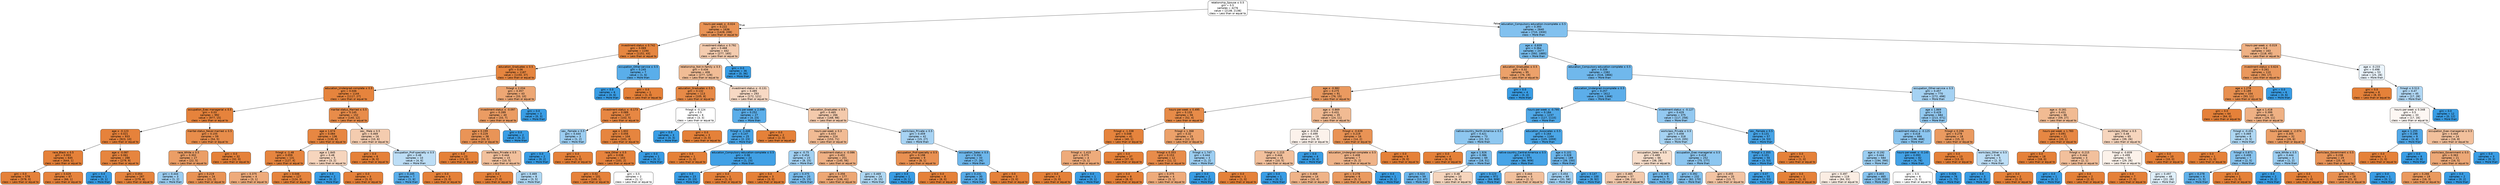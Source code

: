 digraph Tree {
node [shape=box, style="filled, rounded", color="black", fontname=helvetica] ;
edge [fontname=helvetica] ;
0 [label=<relationship_Spouse &le; 0.5<br/>gini = 0.5<br/>samples = 4276<br/>value = [2138, 2138]<br/>class = Less than or equal to>, fillcolor="#e5813900"] ;
1 [label=<hours-per-week &le; -0.024<br/>gini = 0.222<br/>samples = 1636<br/>value = [1428, 208]<br/>class = Less than or equal to>, fillcolor="#e58139da"] ;
0 -> 1 [labeldistance=2.5, labelangle=45, headlabel="True"] ;
2 [label=<investment-status &le; 0.742<br/>gini = 0.069<br/>samples = 1194<br/>value = [1151, 43]<br/>class = Less than or equal to>, fillcolor="#e58139f5"] ;
1 -> 2 ;
3 [label=<education_Graduates &le; 0.5<br/>gini = 0.06<br/>samples = 1187<br/>value = [1150, 37]<br/>class = Less than or equal to>, fillcolor="#e58139f7"] ;
2 -> 3 ;
4 [label=<education_Undergrad-complete &le; 0.5<br/>gini = 0.046<br/>samples = 1144<br/>value = [1117, 27]<br/>class = Less than or equal to>, fillcolor="#e58139f9"] ;
3 -> 4 ;
5 [label=<occupation_Exec-managerial &le; 0.5<br/>gini = 0.03<br/>samples = 992<br/>value = [977, 15]<br/>class = Less than or equal to>, fillcolor="#e58139fb"] ;
4 -> 5 ;
6 [label=<age &le; -0.123<br/>gini = 0.021<br/>samples = 933<br/>value = [923, 10]<br/>class = Less than or equal to>, fillcolor="#e58139fc"] ;
5 -> 6 ;
7 [label=<race_Black &le; 0.5<br/>gini = 0.003<br/>samples = 645<br/>value = [644, 1]<br/>class = Less than or equal to>, fillcolor="#e58139ff"] ;
6 -> 7 ;
8 [label=<gini = 0.0<br/>samples = 578<br/>value = [578, 0]<br/>class = Less than or equal to>, fillcolor="#e58139ff"] ;
7 -> 8 ;
9 [label=<gini = 0.029<br/>samples = 67<br/>value = [66, 1]<br/>class = Less than or equal to>, fillcolor="#e58139fb"] ;
7 -> 9 ;
10 [label=<age &le; -0.087<br/>gini = 0.061<br/>samples = 288<br/>value = [279, 9]<br/>class = Less than or equal to>, fillcolor="#e58139f7"] ;
6 -> 10 ;
11 [label=<gini = 0.0<br/>samples = 1<br/>value = [0, 1]<br/>class = More than>, fillcolor="#399de5ff"] ;
10 -> 11 ;
12 [label=<gini = 0.054<br/>samples = 287<br/>value = [279, 8]<br/>class = Less than or equal to>, fillcolor="#e58139f8"] ;
10 -> 12 ;
13 [label=<marital-status_Never-married &le; 0.5<br/>gini = 0.155<br/>samples = 59<br/>value = [54, 5]<br/>class = Less than or equal to>, fillcolor="#e58139e7"] ;
5 -> 13 ;
14 [label=<race_White &le; 0.5<br/>gini = 0.302<br/>samples = 27<br/>value = [22, 5]<br/>class = Less than or equal to>, fillcolor="#e58139c5"] ;
13 -> 14 ;
15 [label=<gini = 0.444<br/>samples = 3<br/>value = [1, 2]<br/>class = More than>, fillcolor="#399de57f"] ;
14 -> 15 ;
16 [label=<gini = 0.219<br/>samples = 24<br/>value = [21, 3]<br/>class = Less than or equal to>, fillcolor="#e58139db"] ;
14 -> 16 ;
17 [label=<gini = 0.0<br/>samples = 32<br/>value = [32, 0]<br/>class = Less than or equal to>, fillcolor="#e58139ff"] ;
13 -> 17 ;
18 [label=<marital-status_Married &le; 0.5<br/>gini = 0.145<br/>samples = 152<br/>value = [140, 12]<br/>class = Less than or equal to>, fillcolor="#e58139e9"] ;
4 -> 18 ;
19 [label=<age &le; 1.674<br/>gini = 0.084<br/>samples = 136<br/>value = [130, 6]<br/>class = Less than or equal to>, fillcolor="#e58139f3"] ;
18 -> 19 ;
20 [label=<fnlwgt &le; -1.48<br/>gini = 0.059<br/>samples = 131<br/>value = [127, 4]<br/>class = Less than or equal to>, fillcolor="#e58139f7"] ;
19 -> 20 ;
21 [label=<gini = 0.375<br/>samples = 4<br/>value = [3, 1]<br/>class = Less than or equal to>, fillcolor="#e58139aa"] ;
20 -> 21 ;
22 [label=<gini = 0.046<br/>samples = 127<br/>value = [124, 3]<br/>class = Less than or equal to>, fillcolor="#e58139f9"] ;
20 -> 22 ;
23 [label=<age &le; 1.845<br/>gini = 0.48<br/>samples = 5<br/>value = [3, 2]<br/>class = Less than or equal to>, fillcolor="#e5813955"] ;
19 -> 23 ;
24 [label=<gini = 0.0<br/>samples = 2<br/>value = [0, 2]<br/>class = More than>, fillcolor="#399de5ff"] ;
23 -> 24 ;
25 [label=<gini = 0.0<br/>samples = 3<br/>value = [3, 0]<br/>class = Less than or equal to>, fillcolor="#e58139ff"] ;
23 -> 25 ;
26 [label=<sex_ Male &le; 0.5<br/>gini = 0.469<br/>samples = 16<br/>value = [10, 6]<br/>class = Less than or equal to>, fillcolor="#e5813966"] ;
18 -> 26 ;
27 [label=<gini = 0.0<br/>samples = 6<br/>value = [6, 0]<br/>class = Less than or equal to>, fillcolor="#e58139ff"] ;
26 -> 27 ;
28 [label=<occupation_Prof-specialty &le; 0.5<br/>gini = 0.48<br/>samples = 10<br/>value = [4, 6]<br/>class = More than>, fillcolor="#399de555"] ;
26 -> 28 ;
29 [label=<gini = 0.245<br/>samples = 7<br/>value = [1, 6]<br/>class = More than>, fillcolor="#399de5d4"] ;
28 -> 29 ;
30 [label=<gini = 0.0<br/>samples = 3<br/>value = [3, 0]<br/>class = Less than or equal to>, fillcolor="#e58139ff"] ;
28 -> 30 ;
31 [label=<fnlwgt &le; 2.034<br/>gini = 0.357<br/>samples = 43<br/>value = [33, 10]<br/>class = Less than or equal to>, fillcolor="#e58139b2"] ;
3 -> 31 ;
32 [label=<investment-status &le; -0.097<br/>gini = 0.289<br/>samples = 40<br/>value = [33, 7]<br/>class = Less than or equal to>, fillcolor="#e58139c9"] ;
31 -> 32 ;
33 [label=<age &le; 0.199<br/>gini = 0.229<br/>samples = 38<br/>value = [33, 5]<br/>class = Less than or equal to>, fillcolor="#e58139d8"] ;
32 -> 33 ;
34 [label=<gini = 0.0<br/>samples = 23<br/>value = [23, 0]<br/>class = Less than or equal to>, fillcolor="#e58139ff"] ;
33 -> 34 ;
35 [label=<workclass_Private &le; 0.5<br/>gini = 0.444<br/>samples = 15<br/>value = [10, 5]<br/>class = Less than or equal to>, fillcolor="#e581397f"] ;
33 -> 35 ;
36 [label=<gini = 0.0<br/>samples = 7<br/>value = [7, 0]<br/>class = Less than or equal to>, fillcolor="#e58139ff"] ;
35 -> 36 ;
37 [label=<gini = 0.469<br/>samples = 8<br/>value = [3, 5]<br/>class = More than>, fillcolor="#399de566"] ;
35 -> 37 ;
38 [label=<gini = 0.0<br/>samples = 2<br/>value = [0, 2]<br/>class = More than>, fillcolor="#399de5ff"] ;
32 -> 38 ;
39 [label=<gini = 0.0<br/>samples = 3<br/>value = [0, 3]<br/>class = More than>, fillcolor="#399de5ff"] ;
31 -> 39 ;
40 [label=<occupation_Other-service &le; 0.5<br/>gini = 0.245<br/>samples = 7<br/>value = [1, 6]<br/>class = More than>, fillcolor="#399de5d4"] ;
2 -> 40 ;
41 [label=<gini = 0.0<br/>samples = 6<br/>value = [0, 6]<br/>class = More than>, fillcolor="#399de5ff"] ;
40 -> 41 ;
42 [label=<gini = 0.0<br/>samples = 1<br/>value = [1, 0]<br/>class = Less than or equal to>, fillcolor="#e58139ff"] ;
40 -> 42 ;
43 [label=<investment-status &le; 0.792<br/>gini = 0.468<br/>samples = 442<br/>value = [277, 165]<br/>class = Less than or equal to>, fillcolor="#e5813967"] ;
1 -> 43 ;
44 [label=<relationship_Not-in-family &le; 0.5<br/>gini = 0.434<br/>samples = 406<br/>value = [277, 129]<br/>class = Less than or equal to>, fillcolor="#e5813988"] ;
43 -> 44 ;
45 [label=<education_Graduates &le; 0.5<br/>gini = 0.132<br/>samples = 113<br/>value = [105, 8]<br/>class = Less than or equal to>, fillcolor="#e58139ec"] ;
44 -> 45 ;
46 [label=<investment-status &le; -0.173<br/>gini = 0.089<br/>samples = 107<br/>value = [102, 5]<br/>class = Less than or equal to>, fillcolor="#e58139f2"] ;
45 -> 46 ;
47 [label=<sex_ Female &le; 0.5<br/>gini = 0.444<br/>samples = 3<br/>value = [1, 2]<br/>class = More than>, fillcolor="#399de57f"] ;
46 -> 47 ;
48 [label=<gini = 0.0<br/>samples = 2<br/>value = [0, 2]<br/>class = More than>, fillcolor="#399de5ff"] ;
47 -> 48 ;
49 [label=<gini = 0.0<br/>samples = 1<br/>value = [1, 0]<br/>class = Less than or equal to>, fillcolor="#e58139ff"] ;
47 -> 49 ;
50 [label=<age &le; 1.602<br/>gini = 0.056<br/>samples = 104<br/>value = [101, 3]<br/>class = Less than or equal to>, fillcolor="#e58139f7"] ;
46 -> 50 ;
51 [label=<race_Other &le; 0.5<br/>gini = 0.038<br/>samples = 103<br/>value = [101, 2]<br/>class = Less than or equal to>, fillcolor="#e58139fa"] ;
50 -> 51 ;
52 [label=<gini = 0.02<br/>samples = 101<br/>value = [100, 1]<br/>class = Less than or equal to>, fillcolor="#e58139fc"] ;
51 -> 52 ;
53 [label=<gini = 0.5<br/>samples = 2<br/>value = [1, 1]<br/>class = Less than or equal to>, fillcolor="#e5813900"] ;
51 -> 53 ;
54 [label=<gini = 0.0<br/>samples = 1<br/>value = [0, 1]<br/>class = More than>, fillcolor="#399de5ff"] ;
50 -> 54 ;
55 [label=<fnlwgt &le; -0.124<br/>gini = 0.5<br/>samples = 6<br/>value = [3, 3]<br/>class = Less than or equal to>, fillcolor="#e5813900"] ;
45 -> 55 ;
56 [label=<gini = 0.0<br/>samples = 3<br/>value = [0, 3]<br/>class = More than>, fillcolor="#399de5ff"] ;
55 -> 56 ;
57 [label=<gini = 0.0<br/>samples = 3<br/>value = [3, 0]<br/>class = Less than or equal to>, fillcolor="#e58139ff"] ;
55 -> 57 ;
58 [label=<investment-status &le; -0.131<br/>gini = 0.485<br/>samples = 293<br/>value = [172, 121]<br/>class = Less than or equal to>, fillcolor="#e581394c"] ;
44 -> 58 ;
59 [label=<hours-per-week &le; 2.099<br/>gini = 0.252<br/>samples = 27<br/>value = [4, 23]<br/>class = More than>, fillcolor="#399de5d3"] ;
58 -> 59 ;
60 [label=<fnlwgt &le; -1.446<br/>gini = 0.147<br/>samples = 25<br/>value = [2, 23]<br/>class = More than>, fillcolor="#399de5e9"] ;
59 -> 60 ;
61 [label=<gini = 0.0<br/>samples = 1<br/>value = [1, 0]<br/>class = Less than or equal to>, fillcolor="#e58139ff"] ;
60 -> 61 ;
62 [label=<education_Compulsory-education-complete &le; 0.5<br/>gini = 0.08<br/>samples = 24<br/>value = [1, 23]<br/>class = More than>, fillcolor="#399de5f4"] ;
60 -> 62 ;
63 [label=<gini = 0.0<br/>samples = 23<br/>value = [0, 23]<br/>class = More than>, fillcolor="#399de5ff"] ;
62 -> 63 ;
64 [label=<gini = 0.0<br/>samples = 1<br/>value = [1, 0]<br/>class = Less than or equal to>, fillcolor="#e58139ff"] ;
62 -> 64 ;
65 [label=<gini = 0.0<br/>samples = 2<br/>value = [2, 0]<br/>class = Less than or equal to>, fillcolor="#e58139ff"] ;
59 -> 65 ;
66 [label=<education_Graduates &le; 0.5<br/>gini = 0.465<br/>samples = 266<br/>value = [168, 98]<br/>class = Less than or equal to>, fillcolor="#e581396a"] ;
58 -> 66 ;
67 [label=<hours-per-week &le; 0.3<br/>gini = 0.433<br/>samples = 224<br/>value = [153, 71]<br/>class = Less than or equal to>, fillcolor="#e5813989"] ;
66 -> 67 ;
68 [label=<age &le; -0.75<br/>gini = 0.454<br/>samples = 23<br/>value = [8, 15]<br/>class = More than>, fillcolor="#399de577"] ;
67 -> 68 ;
69 [label=<gini = 0.0<br/>samples = 3<br/>value = [3, 0]<br/>class = Less than or equal to>, fillcolor="#e58139ff"] ;
68 -> 69 ;
70 [label=<gini = 0.375<br/>samples = 20<br/>value = [5, 15]<br/>class = More than>, fillcolor="#399de5aa"] ;
68 -> 70 ;
71 [label=<investment-status &le; -0.086<br/>gini = 0.402<br/>samples = 201<br/>value = [145, 56]<br/>class = Less than or equal to>, fillcolor="#e581399d"] ;
67 -> 71 ;
72 [label=<gini = 0.356<br/>samples = 177<br/>value = [136, 41]<br/>class = Less than or equal to>, fillcolor="#e58139b2"] ;
71 -> 72 ;
73 [label=<gini = 0.469<br/>samples = 24<br/>value = [9, 15]<br/>class = More than>, fillcolor="#399de566"] ;
71 -> 73 ;
74 [label=<workclass_Private &le; 0.5<br/>gini = 0.459<br/>samples = 42<br/>value = [15, 27]<br/>class = More than>, fillcolor="#399de571"] ;
66 -> 74 ;
75 [label=<occupation_Prof-specialty &le; 0.5<br/>gini = 0.198<br/>samples = 9<br/>value = [8, 1]<br/>class = Less than or equal to>, fillcolor="#e58139df"] ;
74 -> 75 ;
76 [label=<gini = 0.0<br/>samples = 1<br/>value = [0, 1]<br/>class = More than>, fillcolor="#399de5ff"] ;
75 -> 76 ;
77 [label=<gini = 0.0<br/>samples = 8<br/>value = [8, 0]<br/>class = Less than or equal to>, fillcolor="#e58139ff"] ;
75 -> 77 ;
78 [label=<occupation_Sales &le; 0.5<br/>gini = 0.334<br/>samples = 33<br/>value = [7, 26]<br/>class = More than>, fillcolor="#399de5ba"] ;
74 -> 78 ;
79 [label=<gini = 0.231<br/>samples = 30<br/>value = [4, 26]<br/>class = More than>, fillcolor="#399de5d8"] ;
78 -> 79 ;
80 [label=<gini = 0.0<br/>samples = 3<br/>value = [3, 0]<br/>class = Less than or equal to>, fillcolor="#e58139ff"] ;
78 -> 80 ;
81 [label=<gini = 0.0<br/>samples = 36<br/>value = [0, 36]<br/>class = More than>, fillcolor="#399de5ff"] ;
43 -> 81 ;
82 [label=<education_Compulsory-education-incomplete &le; 0.5<br/>gini = 0.393<br/>samples = 2640<br/>value = [710, 1930]<br/>class = More than>, fillcolor="#399de5a1"] ;
0 -> 82 [labeldistance=2.5, labelangle=-45, headlabel="False"] ;
83 [label=<age &le; -0.839<br/>gini = 0.364<br/>samples = 2477<br/>value = [592, 1885]<br/>class = More than>, fillcolor="#399de5af"] ;
82 -> 83 ;
84 [label=<education_Graduates &le; 0.5<br/>gini = 0.32<br/>samples = 95<br/>value = [76, 19]<br/>class = Less than or equal to>, fillcolor="#e58139bf"] ;
83 -> 84 ;
85 [label=<age &le; -0.982<br/>gini = 0.275<br/>samples = 91<br/>value = [76, 15]<br/>class = Less than or equal to>, fillcolor="#e58139cd"] ;
84 -> 85 ;
86 [label=<hours-per-week &le; 0.495<br/>gini = 0.133<br/>samples = 56<br/>value = [52, 4]<br/>class = Less than or equal to>, fillcolor="#e58139eb"] ;
85 -> 86 ;
87 [label=<fnlwgt &le; -1.338<br/>gini = 0.048<br/>samples = 41<br/>value = [40, 1]<br/>class = Less than or equal to>, fillcolor="#e58139f9"] ;
86 -> 87 ;
88 [label=<fnlwgt &le; -1.415<br/>gini = 0.375<br/>samples = 4<br/>value = [3, 1]<br/>class = Less than or equal to>, fillcolor="#e58139aa"] ;
87 -> 88 ;
89 [label=<gini = 0.0<br/>samples = 3<br/>value = [3, 0]<br/>class = Less than or equal to>, fillcolor="#e58139ff"] ;
88 -> 89 ;
90 [label=<gini = 0.0<br/>samples = 1<br/>value = [0, 1]<br/>class = More than>, fillcolor="#399de5ff"] ;
88 -> 90 ;
91 [label=<gini = 0.0<br/>samples = 37<br/>value = [37, 0]<br/>class = Less than or equal to>, fillcolor="#e58139ff"] ;
87 -> 91 ;
92 [label=<fnlwgt &le; 1.368<br/>gini = 0.32<br/>samples = 15<br/>value = [12, 3]<br/>class = Less than or equal to>, fillcolor="#e58139bf"] ;
86 -> 92 ;
93 [label=<fnlwgt &le; 0.353<br/>gini = 0.153<br/>samples = 12<br/>value = [11, 1]<br/>class = Less than or equal to>, fillcolor="#e58139e8"] ;
92 -> 93 ;
94 [label=<gini = 0.0<br/>samples = 8<br/>value = [8, 0]<br/>class = Less than or equal to>, fillcolor="#e58139ff"] ;
93 -> 94 ;
95 [label=<gini = 0.375<br/>samples = 4<br/>value = [3, 1]<br/>class = Less than or equal to>, fillcolor="#e58139aa"] ;
93 -> 95 ;
96 [label=<fnlwgt &le; 1.747<br/>gini = 0.444<br/>samples = 3<br/>value = [1, 2]<br/>class = More than>, fillcolor="#399de57f"] ;
92 -> 96 ;
97 [label=<gini = 0.0<br/>samples = 2<br/>value = [0, 2]<br/>class = More than>, fillcolor="#399de5ff"] ;
96 -> 97 ;
98 [label=<gini = 0.0<br/>samples = 1<br/>value = [1, 0]<br/>class = Less than or equal to>, fillcolor="#e58139ff"] ;
96 -> 98 ;
99 [label=<age &le; -0.869<br/>gini = 0.431<br/>samples = 35<br/>value = [24, 11]<br/>class = Less than or equal to>, fillcolor="#e581398a"] ;
85 -> 99 ;
100 [label=<age &le; -0.916<br/>gini = 0.499<br/>samples = 19<br/>value = [10, 9]<br/>class = Less than or equal to>, fillcolor="#e5813919"] ;
99 -> 100 ;
101 [label=<fnlwgt &le; -1.215<br/>gini = 0.444<br/>samples = 15<br/>value = [10, 5]<br/>class = Less than or equal to>, fillcolor="#e581397f"] ;
100 -> 101 ;
102 [label=<gini = 0.0<br/>samples = 1<br/>value = [0, 1]<br/>class = More than>, fillcolor="#399de5ff"] ;
101 -> 102 ;
103 [label=<gini = 0.408<br/>samples = 14<br/>value = [10, 4]<br/>class = Less than or equal to>, fillcolor="#e5813999"] ;
101 -> 103 ;
104 [label=<gini = 0.0<br/>samples = 4<br/>value = [0, 4]<br/>class = More than>, fillcolor="#399de5ff"] ;
100 -> 104 ;
105 [label=<fnlwgt &le; -0.639<br/>gini = 0.219<br/>samples = 16<br/>value = [14, 2]<br/>class = Less than or equal to>, fillcolor="#e58139db"] ;
99 -> 105 ;
106 [label=<education_Undergrad-complete &le; 0.5<br/>gini = 0.408<br/>samples = 7<br/>value = [5, 2]<br/>class = Less than or equal to>, fillcolor="#e5813999"] ;
105 -> 106 ;
107 [label=<gini = 0.278<br/>samples = 6<br/>value = [5, 1]<br/>class = Less than or equal to>, fillcolor="#e58139cc"] ;
106 -> 107 ;
108 [label=<gini = 0.0<br/>samples = 1<br/>value = [0, 1]<br/>class = More than>, fillcolor="#399de5ff"] ;
106 -> 108 ;
109 [label=<gini = 0.0<br/>samples = 9<br/>value = [9, 0]<br/>class = Less than or equal to>, fillcolor="#e58139ff"] ;
105 -> 109 ;
110 [label=<gini = 0.0<br/>samples = 4<br/>value = [0, 4]<br/>class = More than>, fillcolor="#399de5ff"] ;
84 -> 110 ;
111 [label=<education_Compulsory-education-complete &le; 0.5<br/>gini = 0.339<br/>samples = 2382<br/>value = [516, 1866]<br/>class = More than>, fillcolor="#399de5b8"] ;
83 -> 111 ;
112 [label=<education_Undergrad-incomplete &le; 0.5<br/>gini = 0.257<br/>samples = 1612<br/>value = [244, 1368]<br/>class = More than>, fillcolor="#399de5d2"] ;
111 -> 112 ;
113 [label=<hours-per-week &le; -0.795<br/>gini = 0.184<br/>samples = 1237<br/>value = [127, 1110]<br/>class = More than>, fillcolor="#399de5e2"] ;
112 -> 113 ;
114 [label=<native-country_North-America &le; 0.5<br/>gini = 0.421<br/>samples = 73<br/>value = [22, 51]<br/>class = More than>, fillcolor="#399de591"] ;
113 -> 114 ;
115 [label=<gini = 0.0<br/>samples = 4<br/>value = [4, 0]<br/>class = Less than or equal to>, fillcolor="#e58139ff"] ;
114 -> 115 ;
116 [label=<age &le; 1.926<br/>gini = 0.386<br/>samples = 69<br/>value = [18, 51]<br/>class = More than>, fillcolor="#399de5a5"] ;
114 -> 116 ;
117 [label=<gini = 0.324<br/>samples = 59<br/>value = [12, 47]<br/>class = More than>, fillcolor="#399de5be"] ;
116 -> 117 ;
118 [label=<gini = 0.48<br/>samples = 10<br/>value = [6, 4]<br/>class = Less than or equal to>, fillcolor="#e5813955"] ;
116 -> 118 ;
119 [label=<education_Associates &le; 0.5<br/>gini = 0.164<br/>samples = 1164<br/>value = [105, 1059]<br/>class = More than>, fillcolor="#399de5e6"] ;
113 -> 119 ;
120 [label=<native-country_Central-America &le; 0.5<br/>gini = 0.126<br/>samples = 975<br/>value = [66, 909]<br/>class = More than>, fillcolor="#399de5ec"] ;
119 -> 120 ;
121 [label=<gini = 0.123<br/>samples = 972<br/>value = [64, 908]<br/>class = More than>, fillcolor="#399de5ed"] ;
120 -> 121 ;
122 [label=<gini = 0.444<br/>samples = 3<br/>value = [2, 1]<br/>class = Less than or equal to>, fillcolor="#e581397f"] ;
120 -> 122 ;
123 [label=<age &le; 0.101<br/>gini = 0.328<br/>samples = 189<br/>value = [39, 150]<br/>class = More than>, fillcolor="#399de5bd"] ;
119 -> 123 ;
124 [label=<gini = 0.454<br/>samples = 89<br/>value = [31, 58]<br/>class = More than>, fillcolor="#399de577"] ;
123 -> 124 ;
125 [label=<gini = 0.147<br/>samples = 100<br/>value = [8, 92]<br/>class = More than>, fillcolor="#399de5e9"] ;
123 -> 125 ;
126 [label=<investment-status &le; -0.127<br/>gini = 0.429<br/>samples = 375<br/>value = [117, 258]<br/>class = More than>, fillcolor="#399de58b"] ;
112 -> 126 ;
127 [label=<workclass_Private &le; 0.5<br/>gini = 0.458<br/>samples = 318<br/>value = [113, 205]<br/>class = More than>, fillcolor="#399de572"] ;
126 -> 127 ;
128 [label=<occupation_Sales &le; 0.5<br/>gini = 0.489<br/>samples = 66<br/>value = [38, 28]<br/>class = Less than or equal to>, fillcolor="#e5813943"] ;
127 -> 128 ;
129 [label=<gini = 0.465<br/>samples = 57<br/>value = [36, 21]<br/>class = Less than or equal to>, fillcolor="#e581396a"] ;
128 -> 129 ;
130 [label=<gini = 0.346<br/>samples = 9<br/>value = [2, 7]<br/>class = More than>, fillcolor="#399de5b6"] ;
128 -> 130 ;
131 [label=<occupation_Exec-managerial &le; 0.5<br/>gini = 0.418<br/>samples = 252<br/>value = [75, 177]<br/>class = More than>, fillcolor="#399de593"] ;
127 -> 131 ;
132 [label=<gini = 0.392<br/>samples = 232<br/>value = [62, 170]<br/>class = More than>, fillcolor="#399de5a2"] ;
131 -> 132 ;
133 [label=<gini = 0.455<br/>samples = 20<br/>value = [13, 7]<br/>class = Less than or equal to>, fillcolor="#e5813976"] ;
131 -> 133 ;
134 [label=<sex_ Female &le; 0.5<br/>gini = 0.131<br/>samples = 57<br/>value = [4, 53]<br/>class = More than>, fillcolor="#399de5ec"] ;
126 -> 134 ;
135 [label=<fnlwgt &le; 2.355<br/>gini = 0.101<br/>samples = 56<br/>value = [3, 53]<br/>class = More than>, fillcolor="#399de5f1"] ;
134 -> 135 ;
136 [label=<gini = 0.07<br/>samples = 55<br/>value = [2, 53]<br/>class = More than>, fillcolor="#399de5f5"] ;
135 -> 136 ;
137 [label=<gini = 0.0<br/>samples = 1<br/>value = [1, 0]<br/>class = Less than or equal to>, fillcolor="#e58139ff"] ;
135 -> 137 ;
138 [label=<gini = 0.0<br/>samples = 1<br/>value = [1, 0]<br/>class = Less than or equal to>, fillcolor="#e58139ff"] ;
134 -> 138 ;
139 [label=<occupation_Other-service &le; 0.5<br/>gini = 0.457<br/>samples = 770<br/>value = [272, 498]<br/>class = More than>, fillcolor="#399de574"] ;
111 -> 139 ;
140 [label=<age &le; 1.869<br/>gini = 0.429<br/>samples = 684<br/>value = [213, 471]<br/>class = More than>, fillcolor="#399de58c"] ;
139 -> 140 ;
141 [label=<investment-status &le; -0.125<br/>gini = 0.418<br/>samples = 666<br/>value = [198, 468]<br/>class = More than>, fillcolor="#399de593"] ;
140 -> 141 ;
142 [label=<age &le; -0.192<br/>gini = 0.444<br/>samples = 584<br/>value = [194, 390]<br/>class = More than>, fillcolor="#399de580"] ;
141 -> 142 ;
143 [label=<gini = 0.497<br/>samples = 119<br/>value = [64, 55]<br/>class = Less than or equal to>, fillcolor="#e5813924"] ;
142 -> 143 ;
144 [label=<gini = 0.403<br/>samples = 465<br/>value = [130, 335]<br/>class = More than>, fillcolor="#399de59c"] ;
142 -> 144 ;
145 [label=<hours-per-week &le; -0.145<br/>gini = 0.093<br/>samples = 82<br/>value = [4, 78]<br/>class = More than>, fillcolor="#399de5f2"] ;
141 -> 145 ;
146 [label=<gini = 0.5<br/>samples = 6<br/>value = [3, 3]<br/>class = Less than or equal to>, fillcolor="#e5813900"] ;
145 -> 146 ;
147 [label=<gini = 0.026<br/>samples = 76<br/>value = [1, 75]<br/>class = More than>, fillcolor="#399de5fc"] ;
145 -> 147 ;
148 [label=<fnlwgt &le; 0.206<br/>gini = 0.278<br/>samples = 18<br/>value = [15, 3]<br/>class = Less than or equal to>, fillcolor="#e58139cc"] ;
140 -> 148 ;
149 [label=<gini = 0.0<br/>samples = 13<br/>value = [13, 0]<br/>class = Less than or equal to>, fillcolor="#e58139ff"] ;
148 -> 149 ;
150 [label=<workclass_Other &le; 0.5<br/>gini = 0.48<br/>samples = 5<br/>value = [2, 3]<br/>class = More than>, fillcolor="#399de555"] ;
148 -> 150 ;
151 [label=<gini = 0.0<br/>samples = 3<br/>value = [0, 3]<br/>class = More than>, fillcolor="#399de5ff"] ;
150 -> 151 ;
152 [label=<gini = 0.0<br/>samples = 2<br/>value = [2, 0]<br/>class = Less than or equal to>, fillcolor="#e58139ff"] ;
150 -> 152 ;
153 [label=<age &le; -0.161<br/>gini = 0.431<br/>samples = 86<br/>value = [59, 27]<br/>class = Less than or equal to>, fillcolor="#e581398a"] ;
139 -> 153 ;
154 [label=<hours-per-week &le; 1.783<br/>gini = 0.091<br/>samples = 21<br/>value = [20, 1]<br/>class = Less than or equal to>, fillcolor="#e58139f2"] ;
153 -> 154 ;
155 [label=<gini = 0.0<br/>samples = 18<br/>value = [18, 0]<br/>class = Less than or equal to>, fillcolor="#e58139ff"] ;
154 -> 155 ;
156 [label=<fnlwgt &le; -0.215<br/>gini = 0.444<br/>samples = 3<br/>value = [2, 1]<br/>class = Less than or equal to>, fillcolor="#e581397f"] ;
154 -> 156 ;
157 [label=<gini = 0.0<br/>samples = 1<br/>value = [0, 1]<br/>class = More than>, fillcolor="#399de5ff"] ;
156 -> 157 ;
158 [label=<gini = 0.0<br/>samples = 2<br/>value = [2, 0]<br/>class = Less than or equal to>, fillcolor="#e58139ff"] ;
156 -> 158 ;
159 [label=<workclass_Other &le; 0.5<br/>gini = 0.48<br/>samples = 65<br/>value = [39, 26]<br/>class = Less than or equal to>, fillcolor="#e5813955"] ;
153 -> 159 ;
160 [label=<fnlwgt &le; -0.839<br/>gini = 0.499<br/>samples = 55<br/>value = [29, 26]<br/>class = Less than or equal to>, fillcolor="#e581391a"] ;
159 -> 160 ;
161 [label=<gini = 0.0<br/>samples = 7<br/>value = [7, 0]<br/>class = Less than or equal to>, fillcolor="#e58139ff"] ;
160 -> 161 ;
162 [label=<gini = 0.497<br/>samples = 48<br/>value = [22, 26]<br/>class = More than>, fillcolor="#399de527"] ;
160 -> 162 ;
163 [label=<gini = 0.0<br/>samples = 10<br/>value = [10, 0]<br/>class = Less than or equal to>, fillcolor="#e58139ff"] ;
159 -> 163 ;
164 [label=<hours-per-week &le; -0.019<br/>gini = 0.4<br/>samples = 163<br/>value = [118, 45]<br/>class = Less than or equal to>, fillcolor="#e581399e"] ;
82 -> 164 ;
165 [label=<investment-status &le; 0.624<br/>gini = 0.261<br/>samples = 110<br/>value = [93, 17]<br/>class = Less than or equal to>, fillcolor="#e58139d0"] ;
164 -> 165 ;
166 [label=<age &le; 1.278<br/>gini = 0.189<br/>samples = 104<br/>value = [93, 11]<br/>class = Less than or equal to>, fillcolor="#e58139e1"] ;
165 -> 166 ;
167 [label=<gini = 0.0<br/>samples = 64<br/>value = [64, 0]<br/>class = Less than or equal to>, fillcolor="#e58139ff"] ;
166 -> 167 ;
168 [label=<age &le; 1.418<br/>gini = 0.399<br/>samples = 40<br/>value = [29, 11]<br/>class = Less than or equal to>, fillcolor="#e581399e"] ;
166 -> 168 ;
169 [label=<fnlwgt &le; -0.451<br/>gini = 0.469<br/>samples = 8<br/>value = [3, 5]<br/>class = More than>, fillcolor="#399de566"] ;
168 -> 169 ;
170 [label=<gini = 0.0<br/>samples = 1<br/>value = [1, 0]<br/>class = Less than or equal to>, fillcolor="#e58139ff"] ;
169 -> 170 ;
171 [label=<fnlwgt &le; 0.871<br/>gini = 0.408<br/>samples = 7<br/>value = [2, 5]<br/>class = More than>, fillcolor="#399de599"] ;
169 -> 171 ;
172 [label=<gini = 0.278<br/>samples = 6<br/>value = [1, 5]<br/>class = More than>, fillcolor="#399de5cc"] ;
171 -> 172 ;
173 [label=<gini = 0.0<br/>samples = 1<br/>value = [1, 0]<br/>class = Less than or equal to>, fillcolor="#e58139ff"] ;
171 -> 173 ;
174 [label=<hours-per-week &le; -2.074<br/>gini = 0.305<br/>samples = 32<br/>value = [26, 6]<br/>class = Less than or equal to>, fillcolor="#e58139c4"] ;
168 -> 174 ;
175 [label=<race_White &le; 0.5<br/>gini = 0.444<br/>samples = 3<br/>value = [1, 2]<br/>class = More than>, fillcolor="#399de57f"] ;
174 -> 175 ;
176 [label=<gini = 0.0<br/>samples = 2<br/>value = [0, 2]<br/>class = More than>, fillcolor="#399de5ff"] ;
175 -> 176 ;
177 [label=<gini = 0.0<br/>samples = 1<br/>value = [1, 0]<br/>class = Less than or equal to>, fillcolor="#e58139ff"] ;
175 -> 177 ;
178 [label=<workclass_Government &le; 0.5<br/>gini = 0.238<br/>samples = 29<br/>value = [25, 4]<br/>class = Less than or equal to>, fillcolor="#e58139d6"] ;
174 -> 178 ;
179 [label=<gini = 0.191<br/>samples = 28<br/>value = [25, 3]<br/>class = Less than or equal to>, fillcolor="#e58139e0"] ;
178 -> 179 ;
180 [label=<gini = 0.0<br/>samples = 1<br/>value = [0, 1]<br/>class = More than>, fillcolor="#399de5ff"] ;
178 -> 180 ;
181 [label=<gini = 0.0<br/>samples = 6<br/>value = [0, 6]<br/>class = More than>, fillcolor="#399de5ff"] ;
165 -> 181 ;
182 [label=<age &le; -0.233<br/>gini = 0.498<br/>samples = 53<br/>value = [25, 28]<br/>class = More than>, fillcolor="#399de51b"] ;
164 -> 182 ;
183 [label=<gini = 0.0<br/>samples = 8<br/>value = [8, 0]<br/>class = Less than or equal to>, fillcolor="#e58139ff"] ;
182 -> 183 ;
184 [label=<fnlwgt &le; 0.513<br/>gini = 0.47<br/>samples = 45<br/>value = [17, 28]<br/>class = More than>, fillcolor="#399de564"] ;
182 -> 184 ;
185 [label=<hours-per-week &le; 0.348<br/>gini = 0.5<br/>samples = 33<br/>value = [17, 16]<br/>class = Less than or equal to>, fillcolor="#e581390f"] ;
184 -> 185 ;
186 [label=<age &le; 1.255<br/>gini = 0.198<br/>samples = 9<br/>value = [1, 8]<br/>class = More than>, fillcolor="#399de5df"] ;
185 -> 186 ;
187 [label=<gini = 0.0<br/>samples = 1<br/>value = [1, 0]<br/>class = Less than or equal to>, fillcolor="#e58139ff"] ;
186 -> 187 ;
188 [label=<gini = 0.0<br/>samples = 8<br/>value = [0, 8]<br/>class = More than>, fillcolor="#399de5ff"] ;
186 -> 188 ;
189 [label=<occupation_Exec-managerial &le; 0.5<br/>gini = 0.444<br/>samples = 24<br/>value = [16, 8]<br/>class = Less than or equal to>, fillcolor="#e581397f"] ;
185 -> 189 ;
190 [label=<workclass_Government &le; 0.5<br/>gini = 0.363<br/>samples = 21<br/>value = [16, 5]<br/>class = Less than or equal to>, fillcolor="#e58139af"] ;
189 -> 190 ;
191 [label=<gini = 0.266<br/>samples = 19<br/>value = [16, 3]<br/>class = Less than or equal to>, fillcolor="#e58139cf"] ;
190 -> 191 ;
192 [label=<gini = 0.0<br/>samples = 2<br/>value = [0, 2]<br/>class = More than>, fillcolor="#399de5ff"] ;
190 -> 192 ;
193 [label=<gini = 0.0<br/>samples = 3<br/>value = [0, 3]<br/>class = More than>, fillcolor="#399de5ff"] ;
189 -> 193 ;
194 [label=<gini = 0.0<br/>samples = 12<br/>value = [0, 12]<br/>class = More than>, fillcolor="#399de5ff"] ;
184 -> 194 ;
}